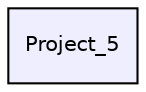 digraph "Project_5" {
  compound=true
  node [ fontsize="10", fontname="Helvetica"];
  edge [ labelfontsize="10", labelfontname="Helvetica"];
  dir_81cb56e4fbdf308acf05822f1e5df6ed [shape=box, label="Project_5", style="filled", fillcolor="#eeeeff", pencolor="black", URL="dir_81cb56e4fbdf308acf05822f1e5df6ed.html"];
}

